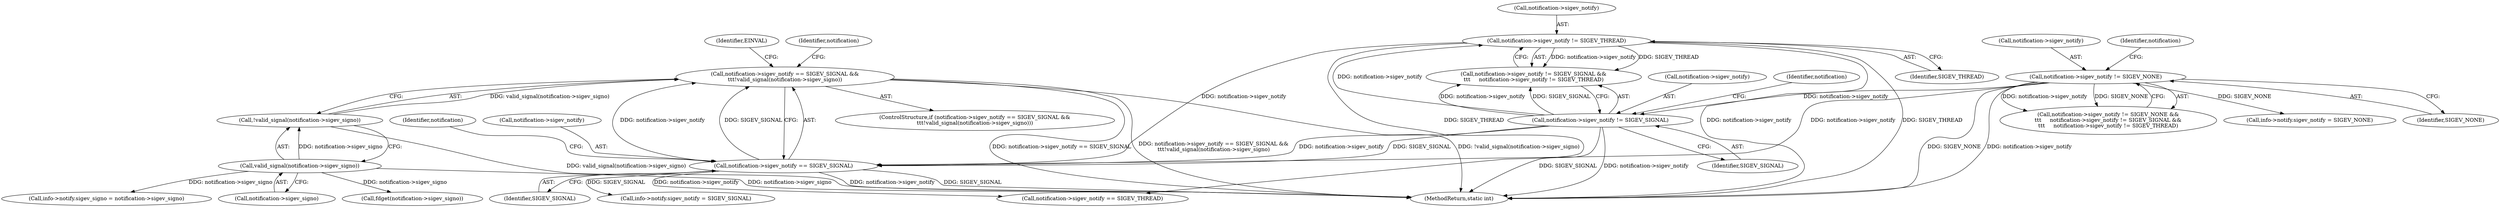 digraph "0_linux_f991af3daabaecff34684fd51fac80319d1baad1@API" {
"1000150" [label="(Call,notification->sigev_notify == SIGEV_SIGNAL &&\n\t\t\t!valid_signal(notification->sigev_signo))"];
"1000151" [label="(Call,notification->sigev_notify == SIGEV_SIGNAL)"];
"1000141" [label="(Call,notification->sigev_notify != SIGEV_THREAD)"];
"1000136" [label="(Call,notification->sigev_notify != SIGEV_SIGNAL)"];
"1000130" [label="(Call,notification->sigev_notify != SIGEV_NONE)"];
"1000156" [label="(Call,!valid_signal(notification->sigev_signo))"];
"1000157" [label="(Call,valid_signal(notification->sigev_signo))"];
"1000166" [label="(Call,notification->sigev_notify == SIGEV_THREAD)"];
"1000135" [label="(Call,notification->sigev_notify != SIGEV_SIGNAL &&\n\t\t\t     notification->sigev_notify != SIGEV_THREAD)"];
"1000157" [label="(Call,valid_signal(notification->sigev_signo))"];
"1000138" [label="(Identifier,notification)"];
"1000150" [label="(Call,notification->sigev_notify == SIGEV_SIGNAL &&\n\t\t\t!valid_signal(notification->sigev_signo))"];
"1000129" [label="(Call,notification->sigev_notify != SIGEV_NONE &&\n\t\t\t     notification->sigev_notify != SIGEV_SIGNAL &&\n\t\t\t     notification->sigev_notify != SIGEV_THREAD)"];
"1000156" [label="(Call,!valid_signal(notification->sigev_signo))"];
"1000158" [label="(Call,notification->sigev_signo)"];
"1000142" [label="(Call,notification->sigev_notify)"];
"1000365" [label="(Call,info->notify.sigev_notify = SIGEV_NONE)"];
"1000155" [label="(Identifier,SIGEV_SIGNAL)"];
"1000130" [label="(Call,notification->sigev_notify != SIGEV_NONE)"];
"1000136" [label="(Call,notification->sigev_notify != SIGEV_SIGNAL)"];
"1000168" [label="(Identifier,notification)"];
"1000140" [label="(Identifier,SIGEV_SIGNAL)"];
"1000143" [label="(Identifier,notification)"];
"1000134" [label="(Identifier,SIGEV_NONE)"];
"1000159" [label="(Identifier,notification)"];
"1000131" [label="(Call,notification->sigev_notify)"];
"1000210" [label="(Call,fdget(notification->sigev_signo))"];
"1000149" [label="(ControlStructure,if (notification->sigev_notify == SIGEV_SIGNAL &&\n\t\t\t!valid_signal(notification->sigev_signo)))"];
"1000417" [label="(Call,info->notify.sigev_notify = SIGEV_SIGNAL)"];
"1000164" [label="(Identifier,EINVAL)"];
"1000469" [label="(MethodReturn,static int)"];
"1000141" [label="(Call,notification->sigev_notify != SIGEV_THREAD)"];
"1000399" [label="(Call,info->notify.sigev_signo = notification->sigev_signo)"];
"1000151" [label="(Call,notification->sigev_notify == SIGEV_SIGNAL)"];
"1000145" [label="(Identifier,SIGEV_THREAD)"];
"1000152" [label="(Call,notification->sigev_notify)"];
"1000137" [label="(Call,notification->sigev_notify)"];
"1000150" -> "1000149"  [label="AST: "];
"1000150" -> "1000151"  [label="CFG: "];
"1000150" -> "1000156"  [label="CFG: "];
"1000151" -> "1000150"  [label="AST: "];
"1000156" -> "1000150"  [label="AST: "];
"1000164" -> "1000150"  [label="CFG: "];
"1000168" -> "1000150"  [label="CFG: "];
"1000150" -> "1000469"  [label="DDG: notification->sigev_notify == SIGEV_SIGNAL"];
"1000150" -> "1000469"  [label="DDG: notification->sigev_notify == SIGEV_SIGNAL &&\n\t\t\t!valid_signal(notification->sigev_signo)"];
"1000150" -> "1000469"  [label="DDG: !valid_signal(notification->sigev_signo)"];
"1000151" -> "1000150"  [label="DDG: notification->sigev_notify"];
"1000151" -> "1000150"  [label="DDG: SIGEV_SIGNAL"];
"1000156" -> "1000150"  [label="DDG: valid_signal(notification->sigev_signo)"];
"1000151" -> "1000155"  [label="CFG: "];
"1000152" -> "1000151"  [label="AST: "];
"1000155" -> "1000151"  [label="AST: "];
"1000159" -> "1000151"  [label="CFG: "];
"1000151" -> "1000469"  [label="DDG: notification->sigev_notify"];
"1000151" -> "1000469"  [label="DDG: SIGEV_SIGNAL"];
"1000141" -> "1000151"  [label="DDG: notification->sigev_notify"];
"1000136" -> "1000151"  [label="DDG: notification->sigev_notify"];
"1000136" -> "1000151"  [label="DDG: SIGEV_SIGNAL"];
"1000130" -> "1000151"  [label="DDG: notification->sigev_notify"];
"1000151" -> "1000166"  [label="DDG: notification->sigev_notify"];
"1000151" -> "1000417"  [label="DDG: SIGEV_SIGNAL"];
"1000141" -> "1000135"  [label="AST: "];
"1000141" -> "1000145"  [label="CFG: "];
"1000142" -> "1000141"  [label="AST: "];
"1000145" -> "1000141"  [label="AST: "];
"1000135" -> "1000141"  [label="CFG: "];
"1000141" -> "1000469"  [label="DDG: notification->sigev_notify"];
"1000141" -> "1000469"  [label="DDG: SIGEV_THREAD"];
"1000141" -> "1000135"  [label="DDG: notification->sigev_notify"];
"1000141" -> "1000135"  [label="DDG: SIGEV_THREAD"];
"1000136" -> "1000141"  [label="DDG: notification->sigev_notify"];
"1000141" -> "1000166"  [label="DDG: SIGEV_THREAD"];
"1000136" -> "1000135"  [label="AST: "];
"1000136" -> "1000140"  [label="CFG: "];
"1000137" -> "1000136"  [label="AST: "];
"1000140" -> "1000136"  [label="AST: "];
"1000143" -> "1000136"  [label="CFG: "];
"1000135" -> "1000136"  [label="CFG: "];
"1000136" -> "1000469"  [label="DDG: SIGEV_SIGNAL"];
"1000136" -> "1000469"  [label="DDG: notification->sigev_notify"];
"1000136" -> "1000135"  [label="DDG: notification->sigev_notify"];
"1000136" -> "1000135"  [label="DDG: SIGEV_SIGNAL"];
"1000130" -> "1000136"  [label="DDG: notification->sigev_notify"];
"1000130" -> "1000129"  [label="AST: "];
"1000130" -> "1000134"  [label="CFG: "];
"1000131" -> "1000130"  [label="AST: "];
"1000134" -> "1000130"  [label="AST: "];
"1000138" -> "1000130"  [label="CFG: "];
"1000129" -> "1000130"  [label="CFG: "];
"1000130" -> "1000469"  [label="DDG: SIGEV_NONE"];
"1000130" -> "1000469"  [label="DDG: notification->sigev_notify"];
"1000130" -> "1000129"  [label="DDG: notification->sigev_notify"];
"1000130" -> "1000129"  [label="DDG: SIGEV_NONE"];
"1000130" -> "1000365"  [label="DDG: SIGEV_NONE"];
"1000156" -> "1000157"  [label="CFG: "];
"1000157" -> "1000156"  [label="AST: "];
"1000156" -> "1000469"  [label="DDG: valid_signal(notification->sigev_signo)"];
"1000157" -> "1000156"  [label="DDG: notification->sigev_signo"];
"1000157" -> "1000158"  [label="CFG: "];
"1000158" -> "1000157"  [label="AST: "];
"1000157" -> "1000469"  [label="DDG: notification->sigev_signo"];
"1000157" -> "1000210"  [label="DDG: notification->sigev_signo"];
"1000157" -> "1000399"  [label="DDG: notification->sigev_signo"];
}

